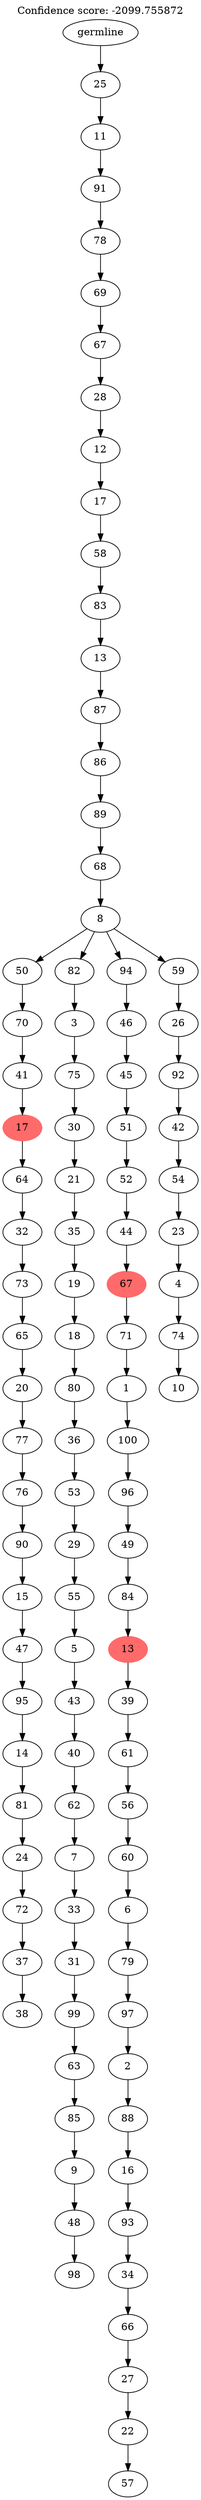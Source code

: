 digraph g {
	"102" -> "103";
	"103" [label="38"];
	"101" -> "102";
	"102" [label="37"];
	"100" -> "101";
	"101" [label="72"];
	"99" -> "100";
	"100" [label="24"];
	"98" -> "99";
	"99" [label="81"];
	"97" -> "98";
	"98" [label="14"];
	"96" -> "97";
	"97" [label="95"];
	"95" -> "96";
	"96" [label="47"];
	"94" -> "95";
	"95" [label="15"];
	"93" -> "94";
	"94" [label="90"];
	"92" -> "93";
	"93" [label="76"];
	"91" -> "92";
	"92" [label="77"];
	"90" -> "91";
	"91" [label="20"];
	"89" -> "90";
	"90" [label="65"];
	"88" -> "89";
	"89" [label="73"];
	"87" -> "88";
	"88" [label="32"];
	"86" -> "87";
	"87" [label="64"];
	"85" -> "86";
	"86" [color=indianred1, style=filled, label="17"];
	"84" -> "85";
	"85" [label="41"];
	"83" -> "84";
	"84" [label="70"];
	"81" -> "82";
	"82" [label="98"];
	"80" -> "81";
	"81" [label="48"];
	"79" -> "80";
	"80" [label="9"];
	"78" -> "79";
	"79" [label="85"];
	"77" -> "78";
	"78" [label="63"];
	"76" -> "77";
	"77" [label="99"];
	"75" -> "76";
	"76" [label="31"];
	"74" -> "75";
	"75" [label="33"];
	"73" -> "74";
	"74" [label="7"];
	"72" -> "73";
	"73" [label="62"];
	"71" -> "72";
	"72" [label="40"];
	"70" -> "71";
	"71" [label="43"];
	"69" -> "70";
	"70" [label="5"];
	"68" -> "69";
	"69" [label="55"];
	"67" -> "68";
	"68" [label="29"];
	"66" -> "67";
	"67" [label="53"];
	"65" -> "66";
	"66" [label="36"];
	"64" -> "65";
	"65" [label="80"];
	"63" -> "64";
	"64" [label="18"];
	"62" -> "63";
	"63" [label="19"];
	"61" -> "62";
	"62" [label="35"];
	"60" -> "61";
	"61" [label="21"];
	"59" -> "60";
	"60" [label="30"];
	"58" -> "59";
	"59" [label="75"];
	"57" -> "58";
	"58" [label="3"];
	"55" -> "56";
	"56" [label="57"];
	"54" -> "55";
	"55" [label="22"];
	"53" -> "54";
	"54" [label="27"];
	"52" -> "53";
	"53" [label="66"];
	"51" -> "52";
	"52" [label="34"];
	"50" -> "51";
	"51" [label="93"];
	"49" -> "50";
	"50" [label="16"];
	"48" -> "49";
	"49" [label="88"];
	"47" -> "48";
	"48" [label="2"];
	"46" -> "47";
	"47" [label="97"];
	"45" -> "46";
	"46" [label="79"];
	"44" -> "45";
	"45" [label="6"];
	"43" -> "44";
	"44" [label="60"];
	"42" -> "43";
	"43" [label="56"];
	"41" -> "42";
	"42" [label="61"];
	"40" -> "41";
	"41" [label="39"];
	"39" -> "40";
	"40" [color=indianred1, style=filled, label="13"];
	"38" -> "39";
	"39" [label="84"];
	"37" -> "38";
	"38" [label="49"];
	"36" -> "37";
	"37" [label="96"];
	"35" -> "36";
	"36" [label="100"];
	"34" -> "35";
	"35" [label="1"];
	"33" -> "34";
	"34" [label="71"];
	"32" -> "33";
	"33" [color=indianred1, style=filled, label="67"];
	"31" -> "32";
	"32" [label="44"];
	"30" -> "31";
	"31" [label="52"];
	"29" -> "30";
	"30" [label="51"];
	"28" -> "29";
	"29" [label="45"];
	"27" -> "28";
	"28" [label="46"];
	"25" -> "26";
	"26" [label="10"];
	"24" -> "25";
	"25" [label="74"];
	"23" -> "24";
	"24" [label="4"];
	"22" -> "23";
	"23" [label="23"];
	"21" -> "22";
	"22" [label="54"];
	"20" -> "21";
	"21" [label="42"];
	"19" -> "20";
	"20" [label="92"];
	"18" -> "19";
	"19" [label="26"];
	"17" -> "18";
	"18" [label="59"];
	"17" -> "27";
	"27" [label="94"];
	"17" -> "57";
	"57" [label="82"];
	"17" -> "83";
	"83" [label="50"];
	"16" -> "17";
	"17" [label="8"];
	"15" -> "16";
	"16" [label="68"];
	"14" -> "15";
	"15" [label="89"];
	"13" -> "14";
	"14" [label="86"];
	"12" -> "13";
	"13" [label="87"];
	"11" -> "12";
	"12" [label="13"];
	"10" -> "11";
	"11" [label="83"];
	"9" -> "10";
	"10" [label="58"];
	"8" -> "9";
	"9" [label="17"];
	"7" -> "8";
	"8" [label="12"];
	"6" -> "7";
	"7" [label="28"];
	"5" -> "6";
	"6" [label="67"];
	"4" -> "5";
	"5" [label="69"];
	"3" -> "4";
	"4" [label="78"];
	"2" -> "3";
	"3" [label="91"];
	"1" -> "2";
	"2" [label="11"];
	"0" -> "1";
	"1" [label="25"];
	"0" [label="germline"];
	labelloc="t";
	label="Confidence score: -2099.755872";
}
